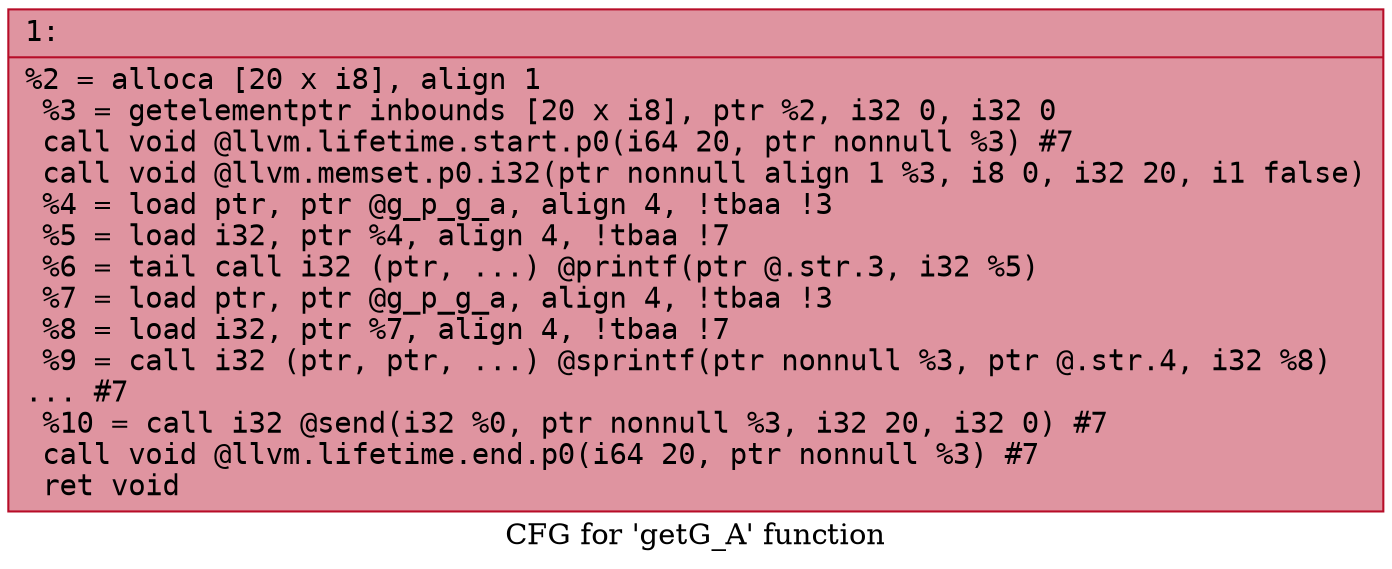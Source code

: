 digraph "CFG for 'getG_A' function" {
	label="CFG for 'getG_A' function";

	Node0x5b89056e52b0 [shape=record,color="#b70d28ff", style=filled, fillcolor="#b70d2870" fontname="Courier",label="{1:\l|  %2 = alloca [20 x i8], align 1\l  %3 = getelementptr inbounds [20 x i8], ptr %2, i32 0, i32 0\l  call void @llvm.lifetime.start.p0(i64 20, ptr nonnull %3) #7\l  call void @llvm.memset.p0.i32(ptr nonnull align 1 %3, i8 0, i32 20, i1 false)\l  %4 = load ptr, ptr @g_p_g_a, align 4, !tbaa !3\l  %5 = load i32, ptr %4, align 4, !tbaa !7\l  %6 = tail call i32 (ptr, ...) @printf(ptr @.str.3, i32 %5)\l  %7 = load ptr, ptr @g_p_g_a, align 4, !tbaa !3\l  %8 = load i32, ptr %7, align 4, !tbaa !7\l  %9 = call i32 (ptr, ptr, ...) @sprintf(ptr nonnull %3, ptr @.str.4, i32 %8)\l... #7\l  %10 = call i32 @send(i32 %0, ptr nonnull %3, i32 20, i32 0) #7\l  call void @llvm.lifetime.end.p0(i64 20, ptr nonnull %3) #7\l  ret void\l}"];
}
